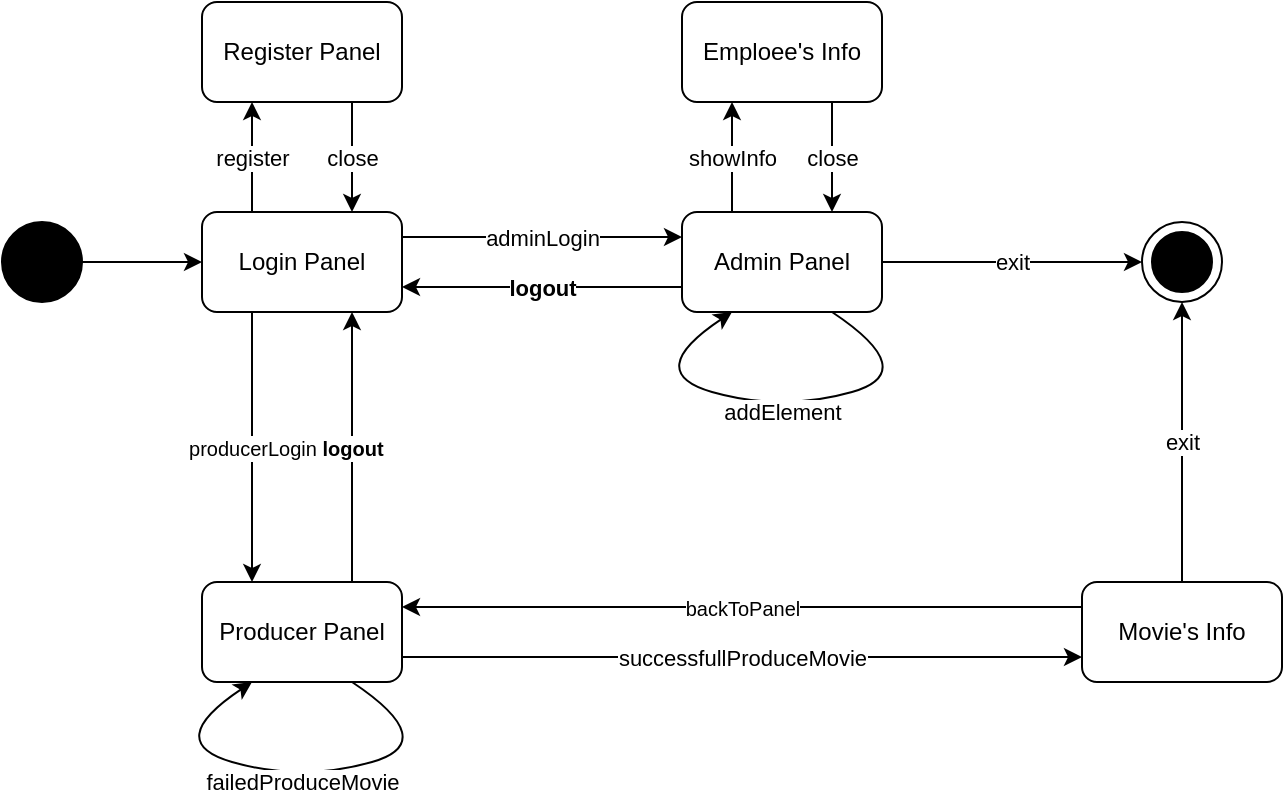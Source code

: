 <mxfile version="18.0.1" type="device"><diagram id="ufwghiLt9aeJOWHonlKT" name="Page-1"><mxGraphModel dx="1038" dy="579" grid="1" gridSize="10" guides="1" tooltips="1" connect="1" arrows="1" fold="1" page="1" pageScale="1" pageWidth="1100" pageHeight="850" math="0" shadow="0"><root><mxCell id="0"/><mxCell id="1" parent="0"/><mxCell id="hWDViDo2_mVgT7sgmSqf-1" value="" style="shape=ellipse;html=1;fillColor=#000000;fontSize=18;fontColor=#ffffff;" vertex="1" parent="1"><mxGeometry x="20" y="300" width="40" height="40" as="geometry"/></mxCell><mxCell id="hWDViDo2_mVgT7sgmSqf-2" value="" style="shape=mxgraph.sysml.actFinal;html=1;verticalLabelPosition=bottom;labelBackgroundColor=#ffffff;verticalAlign=top;" vertex="1" parent="1"><mxGeometry x="590" y="300" width="40" height="40" as="geometry"/></mxCell><mxCell id="hWDViDo2_mVgT7sgmSqf-23" value="" style="endArrow=classic;html=1;rounded=0;exitX=1;exitY=0.5;exitDx=0;exitDy=0;entryX=0;entryY=0.5;entryDx=0;entryDy=0;" edge="1" parent="1" source="hWDViDo2_mVgT7sgmSqf-1" target="hWDViDo2_mVgT7sgmSqf-32"><mxGeometry width="50" height="50" relative="1" as="geometry"><mxPoint x="500" y="330" as="sourcePoint"/><mxPoint x="100" y="320" as="targetPoint"/></mxGeometry></mxCell><mxCell id="hWDViDo2_mVgT7sgmSqf-29" value="adminLogin" style="endArrow=classic;html=1;rounded=0;exitX=1;exitY=0.25;exitDx=0;exitDy=0;entryX=0;entryY=0.25;entryDx=0;entryDy=0;" edge="1" parent="1" source="hWDViDo2_mVgT7sgmSqf-32" target="hWDViDo2_mVgT7sgmSqf-31"><mxGeometry width="50" height="50" relative="1" as="geometry"><mxPoint x="240" y="327.5" as="sourcePoint"/><mxPoint x="310" y="320" as="targetPoint"/></mxGeometry></mxCell><mxCell id="hWDViDo2_mVgT7sgmSqf-31" value="Admin Panel" style="rounded=1;whiteSpace=wrap;html=1;" vertex="1" parent="1"><mxGeometry x="360" y="295" width="100" height="50" as="geometry"/></mxCell><mxCell id="hWDViDo2_mVgT7sgmSqf-32" value="Login Panel" style="rounded=1;whiteSpace=wrap;html=1;" vertex="1" parent="1"><mxGeometry x="120" y="295" width="100" height="50" as="geometry"/></mxCell><mxCell id="hWDViDo2_mVgT7sgmSqf-33" value="&lt;font style=&quot;font-size: 10px;&quot;&gt;producerLogin&lt;/font&gt;" style="endArrow=classic;html=1;rounded=0;exitX=0.25;exitY=1;exitDx=0;exitDy=0;entryX=0.25;entryY=0;entryDx=0;entryDy=0;" edge="1" parent="1" source="hWDViDo2_mVgT7sgmSqf-32" target="hWDViDo2_mVgT7sgmSqf-34"><mxGeometry width="50" height="50" relative="1" as="geometry"><mxPoint x="500" y="330" as="sourcePoint"/><mxPoint x="170" y="480" as="targetPoint"/></mxGeometry></mxCell><mxCell id="hWDViDo2_mVgT7sgmSqf-34" value="Producer Panel" style="rounded=1;whiteSpace=wrap;html=1;" vertex="1" parent="1"><mxGeometry x="120" y="480" width="100" height="50" as="geometry"/></mxCell><mxCell id="hWDViDo2_mVgT7sgmSqf-35" value="showInfo" style="endArrow=classic;html=1;rounded=0;exitX=0.25;exitY=0;exitDx=0;exitDy=0;entryX=0.25;entryY=1;entryDx=0;entryDy=0;" edge="1" parent="1" source="hWDViDo2_mVgT7sgmSqf-31" target="hWDViDo2_mVgT7sgmSqf-36"><mxGeometry width="50" height="50" relative="1" as="geometry"><mxPoint x="500" y="430" as="sourcePoint"/><mxPoint x="600" y="320" as="targetPoint"/></mxGeometry></mxCell><mxCell id="hWDViDo2_mVgT7sgmSqf-36" value="Emploee's Info" style="rounded=1;whiteSpace=wrap;html=1;" vertex="1" parent="1"><mxGeometry x="360" y="190" width="100" height="50" as="geometry"/></mxCell><mxCell id="hWDViDo2_mVgT7sgmSqf-37" value="close" style="endArrow=classic;html=1;rounded=0;exitX=0.75;exitY=1;exitDx=0;exitDy=0;entryX=0.75;entryY=0;entryDx=0;entryDy=0;" edge="1" parent="1" source="hWDViDo2_mVgT7sgmSqf-36" target="hWDViDo2_mVgT7sgmSqf-31"><mxGeometry width="50" height="50" relative="1" as="geometry"><mxPoint x="500" y="430" as="sourcePoint"/><mxPoint x="550" y="380" as="targetPoint"/></mxGeometry></mxCell><mxCell id="hWDViDo2_mVgT7sgmSqf-38" value="successfullProduceMovie" style="endArrow=classic;html=1;rounded=0;exitX=1;exitY=0.75;exitDx=0;exitDy=0;entryX=0;entryY=0.75;entryDx=0;entryDy=0;" edge="1" parent="1" source="hWDViDo2_mVgT7sgmSqf-34" target="hWDViDo2_mVgT7sgmSqf-40"><mxGeometry width="50" height="50" relative="1" as="geometry"><mxPoint x="500" y="430" as="sourcePoint"/><mxPoint x="320" y="505" as="targetPoint"/></mxGeometry></mxCell><mxCell id="hWDViDo2_mVgT7sgmSqf-40" value="Movie's Info" style="rounded=1;whiteSpace=wrap;html=1;" vertex="1" parent="1"><mxGeometry x="560" y="480" width="100" height="50" as="geometry"/></mxCell><mxCell id="hWDViDo2_mVgT7sgmSqf-49" value="failedProduceMovie" style="curved=1;endArrow=classic;html=1;rounded=0;exitX=0.75;exitY=1;exitDx=0;exitDy=0;entryX=0.25;entryY=1;entryDx=0;entryDy=0;" edge="1" parent="1" source="hWDViDo2_mVgT7sgmSqf-34" target="hWDViDo2_mVgT7sgmSqf-34"><mxGeometry width="50" height="50" relative="1" as="geometry"><mxPoint x="500" y="430" as="sourcePoint"/><mxPoint x="550" y="380" as="targetPoint"/><Array as="points"><mxPoint x="240" y="560"/><mxPoint x="170" y="580"/><mxPoint x="100" y="560"/></Array></mxGeometry></mxCell><mxCell id="hWDViDo2_mVgT7sgmSqf-50" value="exit" style="endArrow=classic;html=1;rounded=0;exitX=0.5;exitY=0;exitDx=0;exitDy=0;entryX=0.5;entryY=1;entryDx=0;entryDy=0;entryPerimeter=0;" edge="1" parent="1" source="hWDViDo2_mVgT7sgmSqf-40" target="hWDViDo2_mVgT7sgmSqf-2"><mxGeometry width="50" height="50" relative="1" as="geometry"><mxPoint x="500" y="430" as="sourcePoint"/><mxPoint x="550" y="380" as="targetPoint"/></mxGeometry></mxCell><mxCell id="hWDViDo2_mVgT7sgmSqf-51" value="exit" style="endArrow=classic;html=1;rounded=0;exitX=1;exitY=0.5;exitDx=0;exitDy=0;entryX=0;entryY=0.5;entryDx=0;entryDy=0;entryPerimeter=0;" edge="1" parent="1" source="hWDViDo2_mVgT7sgmSqf-31" target="hWDViDo2_mVgT7sgmSqf-2"><mxGeometry width="50" height="50" relative="1" as="geometry"><mxPoint x="500" y="430" as="sourcePoint"/><mxPoint x="550" y="380" as="targetPoint"/></mxGeometry></mxCell><mxCell id="hWDViDo2_mVgT7sgmSqf-52" value="addElement" style="curved=1;endArrow=classic;html=1;rounded=0;exitX=0.75;exitY=1;exitDx=0;exitDy=0;entryX=0.25;entryY=1;entryDx=0;entryDy=0;" edge="1" parent="1"><mxGeometry width="50" height="50" relative="1" as="geometry"><mxPoint x="435" y="345" as="sourcePoint"/><mxPoint x="385" y="345" as="targetPoint"/><Array as="points"><mxPoint x="480" y="375"/><mxPoint x="410" y="395"/><mxPoint x="340" y="375"/></Array></mxGeometry></mxCell><mxCell id="hWDViDo2_mVgT7sgmSqf-53" value="register" style="endArrow=classic;html=1;rounded=0;exitX=0.25;exitY=0;exitDx=0;exitDy=0;entryX=0.25;entryY=1;entryDx=0;entryDy=0;" edge="1" parent="1" source="hWDViDo2_mVgT7sgmSqf-32" target="hWDViDo2_mVgT7sgmSqf-55"><mxGeometry width="50" height="50" relative="1" as="geometry"><mxPoint x="350" y="430" as="sourcePoint"/><mxPoint x="170" y="130" as="targetPoint"/></mxGeometry></mxCell><mxCell id="hWDViDo2_mVgT7sgmSqf-55" value="Register Panel" style="rounded=1;whiteSpace=wrap;html=1;" vertex="1" parent="1"><mxGeometry x="120" y="190" width="100" height="50" as="geometry"/></mxCell><mxCell id="hWDViDo2_mVgT7sgmSqf-56" value="close" style="endArrow=classic;html=1;rounded=0;exitX=0.75;exitY=1;exitDx=0;exitDy=0;entryX=0.75;entryY=0;entryDx=0;entryDy=0;" edge="1" parent="1" source="hWDViDo2_mVgT7sgmSqf-55" target="hWDViDo2_mVgT7sgmSqf-32"><mxGeometry width="50" height="50" relative="1" as="geometry"><mxPoint x="350" y="230" as="sourcePoint"/><mxPoint x="400" y="180" as="targetPoint"/></mxGeometry></mxCell><mxCell id="hWDViDo2_mVgT7sgmSqf-57" value="&lt;font style=&quot;font-size: 10px;&quot;&gt;&lt;b&gt;logout&lt;/b&gt;&lt;/font&gt;" style="endArrow=classic;html=1;rounded=0;exitX=0.75;exitY=0;exitDx=0;exitDy=0;entryX=0.75;entryY=1;entryDx=0;entryDy=0;" edge="1" parent="1" source="hWDViDo2_mVgT7sgmSqf-34" target="hWDViDo2_mVgT7sgmSqf-32"><mxGeometry width="50" height="50" relative="1" as="geometry"><mxPoint x="350" y="430" as="sourcePoint"/><mxPoint x="400" y="380" as="targetPoint"/></mxGeometry></mxCell><mxCell id="hWDViDo2_mVgT7sgmSqf-58" value="&lt;b&gt;logout&lt;/b&gt;" style="endArrow=classic;html=1;rounded=0;exitX=0;exitY=0.75;exitDx=0;exitDy=0;entryX=1;entryY=0.75;entryDx=0;entryDy=0;" edge="1" parent="1" source="hWDViDo2_mVgT7sgmSqf-31" target="hWDViDo2_mVgT7sgmSqf-32"><mxGeometry width="50" height="50" relative="1" as="geometry"><mxPoint x="350" y="430" as="sourcePoint"/><mxPoint x="400" y="380" as="targetPoint"/></mxGeometry></mxCell><mxCell id="hWDViDo2_mVgT7sgmSqf-59" value="backToPanel" style="endArrow=classic;html=1;rounded=0;fontSize=10;exitX=0;exitY=0.25;exitDx=0;exitDy=0;entryX=1;entryY=0.25;entryDx=0;entryDy=0;" edge="1" parent="1" source="hWDViDo2_mVgT7sgmSqf-40" target="hWDViDo2_mVgT7sgmSqf-34"><mxGeometry width="50" height="50" relative="1" as="geometry"><mxPoint x="350" y="430" as="sourcePoint"/><mxPoint x="400" y="380" as="targetPoint"/></mxGeometry></mxCell></root></mxGraphModel></diagram></mxfile>